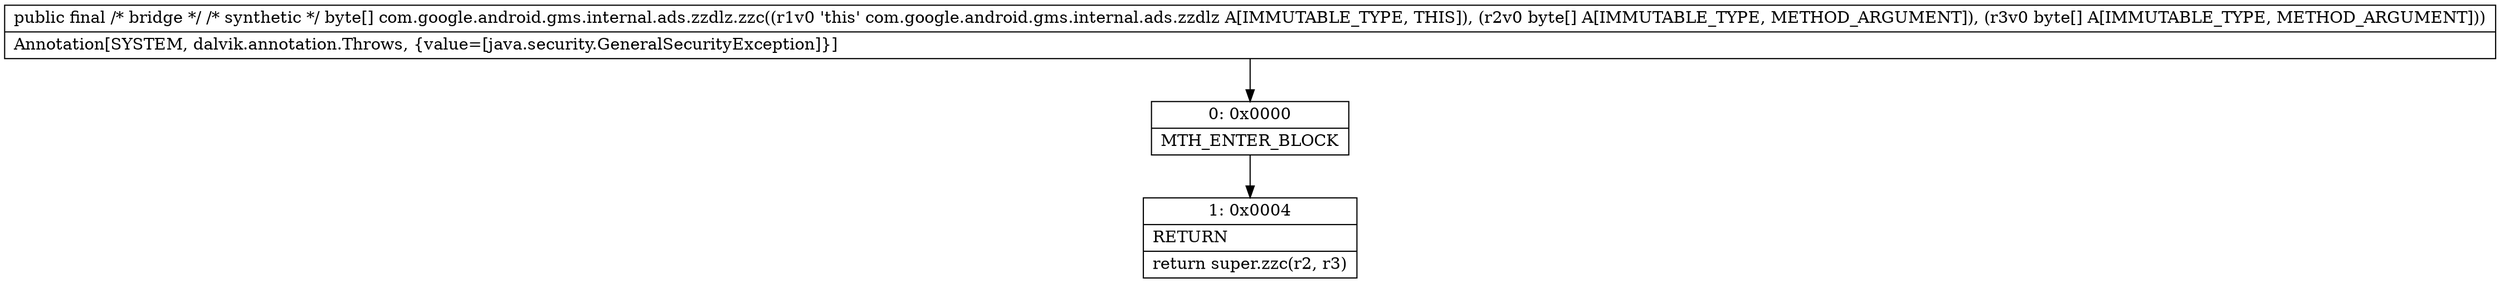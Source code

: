 digraph "CFG forcom.google.android.gms.internal.ads.zzdlz.zzc([B[B)[B" {
Node_0 [shape=record,label="{0\:\ 0x0000|MTH_ENTER_BLOCK\l}"];
Node_1 [shape=record,label="{1\:\ 0x0004|RETURN\l|return super.zzc(r2, r3)\l}"];
MethodNode[shape=record,label="{public final \/* bridge *\/ \/* synthetic *\/ byte[] com.google.android.gms.internal.ads.zzdlz.zzc((r1v0 'this' com.google.android.gms.internal.ads.zzdlz A[IMMUTABLE_TYPE, THIS]), (r2v0 byte[] A[IMMUTABLE_TYPE, METHOD_ARGUMENT]), (r3v0 byte[] A[IMMUTABLE_TYPE, METHOD_ARGUMENT]))  | Annotation[SYSTEM, dalvik.annotation.Throws, \{value=[java.security.GeneralSecurityException]\}]\l}"];
MethodNode -> Node_0;
Node_0 -> Node_1;
}

